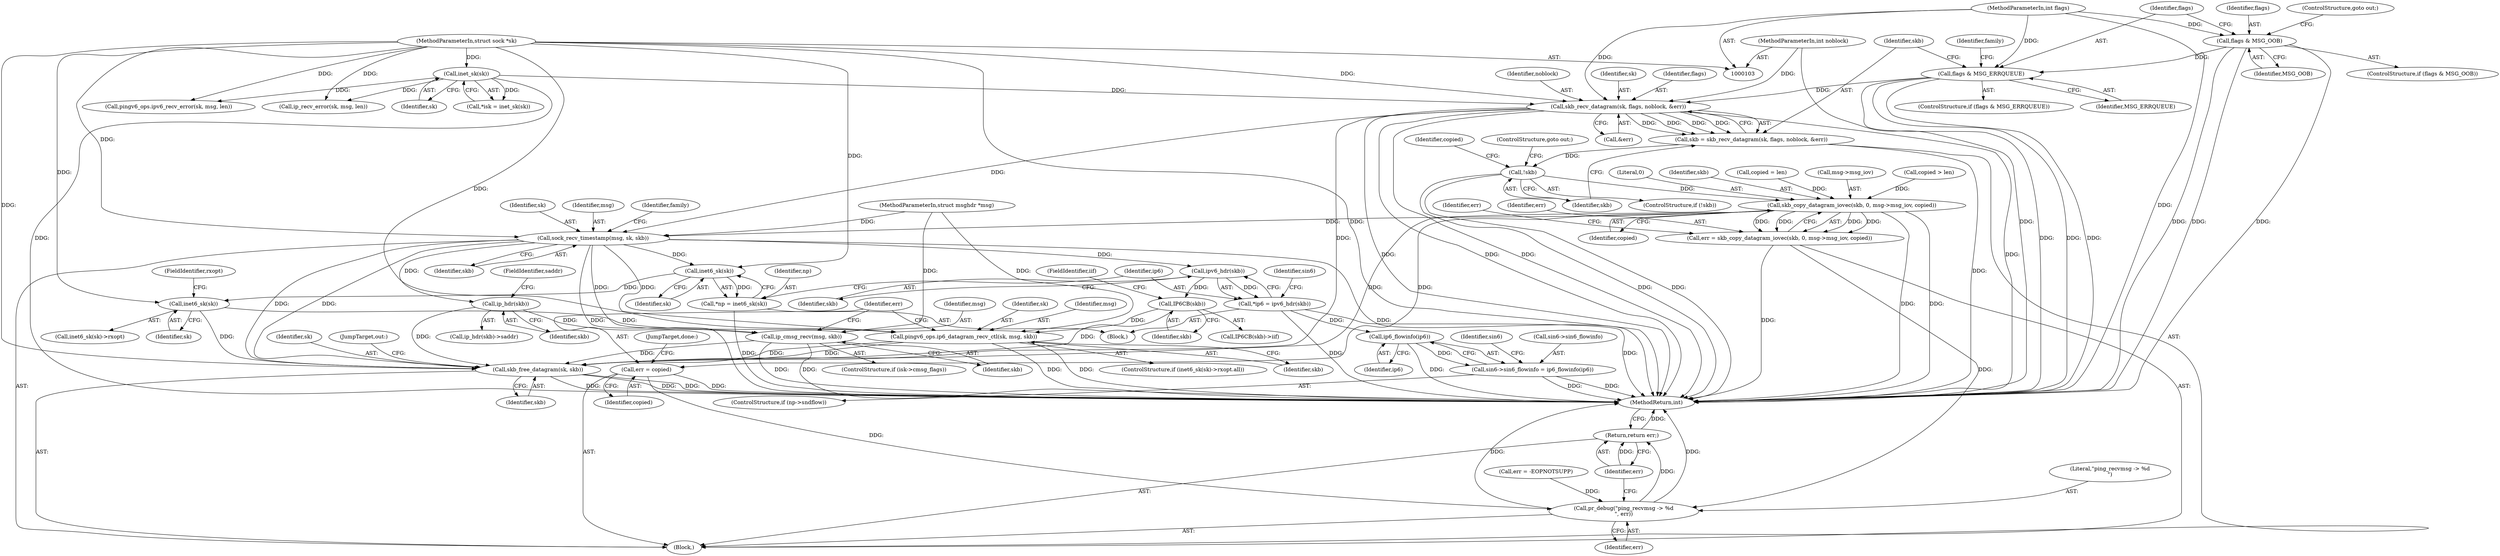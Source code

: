 digraph "0_linux_bceaa90240b6019ed73b49965eac7d167610be69_0@API" {
"1000169" [label="(Call,skb_recv_datagram(sk, flags, noblock, &err))"];
"1000115" [label="(Call,inet_sk(sk))"];
"1000105" [label="(MethodParameterIn,struct sock *sk)"];
"1000142" [label="(Call,flags & MSG_ERRQUEUE)"];
"1000137" [label="(Call,flags & MSG_OOB)"];
"1000109" [label="(MethodParameterIn,int flags)"];
"1000108" [label="(MethodParameterIn,int noblock)"];
"1000167" [label="(Call,skb = skb_recv_datagram(sk, flags, noblock, &err))"];
"1000176" [label="(Call,!skb)"];
"1000199" [label="(Call,skb_copy_datagram_iovec(skb, 0, msg->msg_iov, copied))"];
"1000197" [label="(Call,err = skb_copy_datagram_iovec(skb, 0, msg->msg_iov, copied))"];
"1000365" [label="(Call,pr_debug(\"ping_recvmsg -> %d\n\", err))"];
"1000368" [label="(Return,return err;)"];
"1000209" [label="(Call,sock_recv_timestamp(msg, sk, skb))"];
"1000243" [label="(Call,ip_hdr(skb))"];
"1000265" [label="(Call,ip_cmsg_recv(msg, skb))"];
"1000361" [label="(Call,skb_free_datagram(sk, skb))"];
"1000277" [label="(Call,inet6_sk(sk))"];
"1000275" [label="(Call,*np = inet6_sk(sk))"];
"1000346" [label="(Call,inet6_sk(sk))"];
"1000350" [label="(Call,pingv6_ops.ip6_datagram_recv_ctl(sk, msg, skb))"];
"1000282" [label="(Call,ipv6_hdr(skb))"];
"1000280" [label="(Call,*ip6 = ipv6_hdr(skb))"];
"1000322" [label="(Call,ip6_flowinfo(ip6))"];
"1000318" [label="(Call,sin6->sin6_flowinfo = ip6_flowinfo(ip6))"];
"1000334" [label="(Call,IP6CB(skb))"];
"1000357" [label="(Call,err = copied)"];
"1000177" [label="(Identifier,skb)"];
"1000215" [label="(Identifier,family)"];
"1000333" [label="(Call,IP6CB(skb)->iif)"];
"1000111" [label="(Block,)"];
"1000350" [label="(Call,pingv6_ops.ip6_datagram_recv_ctl(sk, msg, skb))"];
"1000358" [label="(Identifier,err)"];
"1000108" [label="(MethodParameterIn,int noblock)"];
"1000116" [label="(Identifier,sk)"];
"1000360" [label="(JumpTarget,done:)"];
"1000326" [label="(Identifier,sin6)"];
"1000171" [label="(Identifier,flags)"];
"1000172" [label="(Identifier,noblock)"];
"1000265" [label="(Call,ip_cmsg_recv(msg, skb))"];
"1000318" [label="(Call,sin6->sin6_flowinfo = ip6_flowinfo(ip6))"];
"1000281" [label="(Identifier,ip6)"];
"1000277" [label="(Call,inet6_sk(sk))"];
"1000180" [label="(Identifier,copied)"];
"1000266" [label="(Identifier,msg)"];
"1000359" [label="(Identifier,copied)"];
"1000361" [label="(Call,skb_free_datagram(sk, skb))"];
"1000142" [label="(Call,flags & MSG_ERRQUEUE)"];
"1000345" [label="(Call,inet6_sk(sk)->rxopt)"];
"1000199" [label="(Call,skb_copy_datagram_iovec(skb, 0, msg->msg_iov, copied))"];
"1000357" [label="(Call,err = copied)"];
"1000113" [label="(Call,*isk = inet_sk(sk))"];
"1000109" [label="(MethodParameterIn,int flags)"];
"1000278" [label="(Identifier,sk)"];
"1000335" [label="(Identifier,skb)"];
"1000348" [label="(FieldIdentifier,rxopt)"];
"1000366" [label="(Literal,\"ping_recvmsg -> %d\n\")"];
"1000314" [label="(ControlStructure,if (np->sndflow))"];
"1000347" [label="(Identifier,sk)"];
"1000322" [label="(Call,ip6_flowinfo(ip6))"];
"1000139" [label="(Identifier,MSG_OOB)"];
"1000173" [label="(Call,&err)"];
"1000115" [label="(Call,inet_sk(sk))"];
"1000280" [label="(Call,*ip6 = ipv6_hdr(skb))"];
"1000343" [label="(ControlStructure,if (inet6_sk(sk)->rxopt.all))"];
"1000273" [label="(Block,)"];
"1000346" [label="(Call,inet6_sk(sk))"];
"1000368" [label="(Return,return err;)"];
"1000336" [label="(FieldIdentifier,iif)"];
"1000323" [label="(Identifier,ip6)"];
"1000194" [label="(Call,copied = len)"];
"1000205" [label="(Identifier,copied)"];
"1000353" [label="(Identifier,skb)"];
"1000211" [label="(Identifier,sk)"];
"1000175" [label="(ControlStructure,if (!skb))"];
"1000152" [label="(Call,ip_recv_error(sk, msg, len))"];
"1000106" [label="(MethodParameterIn,struct msghdr *msg)"];
"1000202" [label="(Call,msg->msg_iov)"];
"1000185" [label="(Call,copied > len)"];
"1000370" [label="(MethodReturn,int)"];
"1000168" [label="(Identifier,skb)"];
"1000283" [label="(Identifier,skb)"];
"1000367" [label="(Identifier,err)"];
"1000267" [label="(Identifier,skb)"];
"1000245" [label="(FieldIdentifier,saddr)"];
"1000276" [label="(Identifier,np)"];
"1000141" [label="(ControlStructure,if (flags & MSG_ERRQUEUE))"];
"1000169" [label="(Call,skb_recv_datagram(sk, flags, noblock, &err))"];
"1000207" [label="(Identifier,err)"];
"1000210" [label="(Identifier,msg)"];
"1000275" [label="(Call,*np = inet6_sk(sk))"];
"1000351" [label="(Identifier,sk)"];
"1000282" [label="(Call,ipv6_hdr(skb))"];
"1000362" [label="(Identifier,sk)"];
"1000138" [label="(Identifier,flags)"];
"1000167" [label="(Call,skb = skb_recv_datagram(sk, flags, noblock, &err))"];
"1000178" [label="(ControlStructure,goto out;)"];
"1000243" [label="(Call,ip_hdr(skb))"];
"1000209" [label="(Call,sock_recv_timestamp(msg, sk, skb))"];
"1000352" [label="(Identifier,msg)"];
"1000132" [label="(Call,err = -EOPNOTSUPP)"];
"1000334" [label="(Call,IP6CB(skb))"];
"1000176" [label="(Call,!skb)"];
"1000261" [label="(ControlStructure,if (isk->cmsg_flags))"];
"1000148" [label="(Identifier,family)"];
"1000365" [label="(Call,pr_debug(\"ping_recvmsg -> %d\n\", err))"];
"1000163" [label="(Call,pingv6_ops.ipv6_recv_error(sk, msg, len))"];
"1000244" [label="(Identifier,skb)"];
"1000369" [label="(Identifier,err)"];
"1000140" [label="(ControlStructure,goto out;)"];
"1000137" [label="(Call,flags & MSG_OOB)"];
"1000212" [label="(Identifier,skb)"];
"1000144" [label="(Identifier,MSG_ERRQUEUE)"];
"1000201" [label="(Literal,0)"];
"1000242" [label="(Call,ip_hdr(skb)->saddr)"];
"1000319" [label="(Call,sin6->sin6_flowinfo)"];
"1000363" [label="(Identifier,skb)"];
"1000170" [label="(Identifier,sk)"];
"1000136" [label="(ControlStructure,if (flags & MSG_OOB))"];
"1000197" [label="(Call,err = skb_copy_datagram_iovec(skb, 0, msg->msg_iov, copied))"];
"1000200" [label="(Identifier,skb)"];
"1000105" [label="(MethodParameterIn,struct sock *sk)"];
"1000198" [label="(Identifier,err)"];
"1000364" [label="(JumpTarget,out:)"];
"1000286" [label="(Identifier,sin6)"];
"1000143" [label="(Identifier,flags)"];
"1000169" -> "1000167"  [label="AST: "];
"1000169" -> "1000173"  [label="CFG: "];
"1000170" -> "1000169"  [label="AST: "];
"1000171" -> "1000169"  [label="AST: "];
"1000172" -> "1000169"  [label="AST: "];
"1000173" -> "1000169"  [label="AST: "];
"1000167" -> "1000169"  [label="CFG: "];
"1000169" -> "1000370"  [label="DDG: "];
"1000169" -> "1000370"  [label="DDG: "];
"1000169" -> "1000370"  [label="DDG: "];
"1000169" -> "1000370"  [label="DDG: "];
"1000169" -> "1000167"  [label="DDG: "];
"1000169" -> "1000167"  [label="DDG: "];
"1000169" -> "1000167"  [label="DDG: "];
"1000169" -> "1000167"  [label="DDG: "];
"1000115" -> "1000169"  [label="DDG: "];
"1000105" -> "1000169"  [label="DDG: "];
"1000142" -> "1000169"  [label="DDG: "];
"1000109" -> "1000169"  [label="DDG: "];
"1000108" -> "1000169"  [label="DDG: "];
"1000169" -> "1000209"  [label="DDG: "];
"1000169" -> "1000361"  [label="DDG: "];
"1000115" -> "1000113"  [label="AST: "];
"1000115" -> "1000116"  [label="CFG: "];
"1000116" -> "1000115"  [label="AST: "];
"1000113" -> "1000115"  [label="CFG: "];
"1000115" -> "1000370"  [label="DDG: "];
"1000115" -> "1000113"  [label="DDG: "];
"1000105" -> "1000115"  [label="DDG: "];
"1000115" -> "1000152"  [label="DDG: "];
"1000115" -> "1000163"  [label="DDG: "];
"1000105" -> "1000103"  [label="AST: "];
"1000105" -> "1000370"  [label="DDG: "];
"1000105" -> "1000152"  [label="DDG: "];
"1000105" -> "1000163"  [label="DDG: "];
"1000105" -> "1000209"  [label="DDG: "];
"1000105" -> "1000277"  [label="DDG: "];
"1000105" -> "1000346"  [label="DDG: "];
"1000105" -> "1000350"  [label="DDG: "];
"1000105" -> "1000361"  [label="DDG: "];
"1000142" -> "1000141"  [label="AST: "];
"1000142" -> "1000144"  [label="CFG: "];
"1000143" -> "1000142"  [label="AST: "];
"1000144" -> "1000142"  [label="AST: "];
"1000148" -> "1000142"  [label="CFG: "];
"1000168" -> "1000142"  [label="CFG: "];
"1000142" -> "1000370"  [label="DDG: "];
"1000142" -> "1000370"  [label="DDG: "];
"1000142" -> "1000370"  [label="DDG: "];
"1000137" -> "1000142"  [label="DDG: "];
"1000109" -> "1000142"  [label="DDG: "];
"1000137" -> "1000136"  [label="AST: "];
"1000137" -> "1000139"  [label="CFG: "];
"1000138" -> "1000137"  [label="AST: "];
"1000139" -> "1000137"  [label="AST: "];
"1000140" -> "1000137"  [label="CFG: "];
"1000143" -> "1000137"  [label="CFG: "];
"1000137" -> "1000370"  [label="DDG: "];
"1000137" -> "1000370"  [label="DDG: "];
"1000137" -> "1000370"  [label="DDG: "];
"1000109" -> "1000137"  [label="DDG: "];
"1000109" -> "1000103"  [label="AST: "];
"1000109" -> "1000370"  [label="DDG: "];
"1000108" -> "1000103"  [label="AST: "];
"1000108" -> "1000370"  [label="DDG: "];
"1000167" -> "1000111"  [label="AST: "];
"1000168" -> "1000167"  [label="AST: "];
"1000177" -> "1000167"  [label="CFG: "];
"1000167" -> "1000370"  [label="DDG: "];
"1000167" -> "1000176"  [label="DDG: "];
"1000176" -> "1000175"  [label="AST: "];
"1000176" -> "1000177"  [label="CFG: "];
"1000177" -> "1000176"  [label="AST: "];
"1000178" -> "1000176"  [label="CFG: "];
"1000180" -> "1000176"  [label="CFG: "];
"1000176" -> "1000370"  [label="DDG: "];
"1000176" -> "1000370"  [label="DDG: "];
"1000176" -> "1000199"  [label="DDG: "];
"1000199" -> "1000197"  [label="AST: "];
"1000199" -> "1000205"  [label="CFG: "];
"1000200" -> "1000199"  [label="AST: "];
"1000201" -> "1000199"  [label="AST: "];
"1000202" -> "1000199"  [label="AST: "];
"1000205" -> "1000199"  [label="AST: "];
"1000197" -> "1000199"  [label="CFG: "];
"1000199" -> "1000370"  [label="DDG: "];
"1000199" -> "1000370"  [label="DDG: "];
"1000199" -> "1000197"  [label="DDG: "];
"1000199" -> "1000197"  [label="DDG: "];
"1000199" -> "1000197"  [label="DDG: "];
"1000199" -> "1000197"  [label="DDG: "];
"1000185" -> "1000199"  [label="DDG: "];
"1000194" -> "1000199"  [label="DDG: "];
"1000199" -> "1000209"  [label="DDG: "];
"1000199" -> "1000357"  [label="DDG: "];
"1000199" -> "1000361"  [label="DDG: "];
"1000197" -> "1000111"  [label="AST: "];
"1000198" -> "1000197"  [label="AST: "];
"1000207" -> "1000197"  [label="CFG: "];
"1000197" -> "1000370"  [label="DDG: "];
"1000197" -> "1000365"  [label="DDG: "];
"1000365" -> "1000111"  [label="AST: "];
"1000365" -> "1000367"  [label="CFG: "];
"1000366" -> "1000365"  [label="AST: "];
"1000367" -> "1000365"  [label="AST: "];
"1000369" -> "1000365"  [label="CFG: "];
"1000365" -> "1000370"  [label="DDG: "];
"1000365" -> "1000370"  [label="DDG: "];
"1000357" -> "1000365"  [label="DDG: "];
"1000132" -> "1000365"  [label="DDG: "];
"1000365" -> "1000368"  [label="DDG: "];
"1000368" -> "1000111"  [label="AST: "];
"1000368" -> "1000369"  [label="CFG: "];
"1000369" -> "1000368"  [label="AST: "];
"1000370" -> "1000368"  [label="CFG: "];
"1000368" -> "1000370"  [label="DDG: "];
"1000369" -> "1000368"  [label="DDG: "];
"1000209" -> "1000111"  [label="AST: "];
"1000209" -> "1000212"  [label="CFG: "];
"1000210" -> "1000209"  [label="AST: "];
"1000211" -> "1000209"  [label="AST: "];
"1000212" -> "1000209"  [label="AST: "];
"1000215" -> "1000209"  [label="CFG: "];
"1000209" -> "1000370"  [label="DDG: "];
"1000209" -> "1000370"  [label="DDG: "];
"1000106" -> "1000209"  [label="DDG: "];
"1000209" -> "1000243"  [label="DDG: "];
"1000209" -> "1000265"  [label="DDG: "];
"1000209" -> "1000277"  [label="DDG: "];
"1000209" -> "1000282"  [label="DDG: "];
"1000209" -> "1000350"  [label="DDG: "];
"1000209" -> "1000361"  [label="DDG: "];
"1000209" -> "1000361"  [label="DDG: "];
"1000243" -> "1000242"  [label="AST: "];
"1000243" -> "1000244"  [label="CFG: "];
"1000244" -> "1000243"  [label="AST: "];
"1000245" -> "1000243"  [label="CFG: "];
"1000243" -> "1000265"  [label="DDG: "];
"1000243" -> "1000361"  [label="DDG: "];
"1000265" -> "1000261"  [label="AST: "];
"1000265" -> "1000267"  [label="CFG: "];
"1000266" -> "1000265"  [label="AST: "];
"1000267" -> "1000265"  [label="AST: "];
"1000358" -> "1000265"  [label="CFG: "];
"1000265" -> "1000370"  [label="DDG: "];
"1000265" -> "1000370"  [label="DDG: "];
"1000106" -> "1000265"  [label="DDG: "];
"1000265" -> "1000361"  [label="DDG: "];
"1000361" -> "1000111"  [label="AST: "];
"1000361" -> "1000363"  [label="CFG: "];
"1000362" -> "1000361"  [label="AST: "];
"1000363" -> "1000361"  [label="AST: "];
"1000364" -> "1000361"  [label="CFG: "];
"1000361" -> "1000370"  [label="DDG: "];
"1000361" -> "1000370"  [label="DDG: "];
"1000361" -> "1000370"  [label="DDG: "];
"1000350" -> "1000361"  [label="DDG: "];
"1000350" -> "1000361"  [label="DDG: "];
"1000346" -> "1000361"  [label="DDG: "];
"1000334" -> "1000361"  [label="DDG: "];
"1000277" -> "1000275"  [label="AST: "];
"1000277" -> "1000278"  [label="CFG: "];
"1000278" -> "1000277"  [label="AST: "];
"1000275" -> "1000277"  [label="CFG: "];
"1000277" -> "1000275"  [label="DDG: "];
"1000277" -> "1000346"  [label="DDG: "];
"1000275" -> "1000273"  [label="AST: "];
"1000276" -> "1000275"  [label="AST: "];
"1000281" -> "1000275"  [label="CFG: "];
"1000275" -> "1000370"  [label="DDG: "];
"1000346" -> "1000345"  [label="AST: "];
"1000346" -> "1000347"  [label="CFG: "];
"1000347" -> "1000346"  [label="AST: "];
"1000348" -> "1000346"  [label="CFG: "];
"1000346" -> "1000350"  [label="DDG: "];
"1000350" -> "1000343"  [label="AST: "];
"1000350" -> "1000353"  [label="CFG: "];
"1000351" -> "1000350"  [label="AST: "];
"1000352" -> "1000350"  [label="AST: "];
"1000353" -> "1000350"  [label="AST: "];
"1000358" -> "1000350"  [label="CFG: "];
"1000350" -> "1000370"  [label="DDG: "];
"1000350" -> "1000370"  [label="DDG: "];
"1000106" -> "1000350"  [label="DDG: "];
"1000334" -> "1000350"  [label="DDG: "];
"1000282" -> "1000280"  [label="AST: "];
"1000282" -> "1000283"  [label="CFG: "];
"1000283" -> "1000282"  [label="AST: "];
"1000280" -> "1000282"  [label="CFG: "];
"1000282" -> "1000280"  [label="DDG: "];
"1000282" -> "1000334"  [label="DDG: "];
"1000280" -> "1000273"  [label="AST: "];
"1000281" -> "1000280"  [label="AST: "];
"1000286" -> "1000280"  [label="CFG: "];
"1000280" -> "1000370"  [label="DDG: "];
"1000280" -> "1000370"  [label="DDG: "];
"1000280" -> "1000322"  [label="DDG: "];
"1000322" -> "1000318"  [label="AST: "];
"1000322" -> "1000323"  [label="CFG: "];
"1000323" -> "1000322"  [label="AST: "];
"1000318" -> "1000322"  [label="CFG: "];
"1000322" -> "1000370"  [label="DDG: "];
"1000322" -> "1000318"  [label="DDG: "];
"1000318" -> "1000314"  [label="AST: "];
"1000319" -> "1000318"  [label="AST: "];
"1000326" -> "1000318"  [label="CFG: "];
"1000318" -> "1000370"  [label="DDG: "];
"1000318" -> "1000370"  [label="DDG: "];
"1000334" -> "1000333"  [label="AST: "];
"1000334" -> "1000335"  [label="CFG: "];
"1000335" -> "1000334"  [label="AST: "];
"1000336" -> "1000334"  [label="CFG: "];
"1000357" -> "1000111"  [label="AST: "];
"1000357" -> "1000359"  [label="CFG: "];
"1000358" -> "1000357"  [label="AST: "];
"1000359" -> "1000357"  [label="AST: "];
"1000360" -> "1000357"  [label="CFG: "];
"1000357" -> "1000370"  [label="DDG: "];
}
